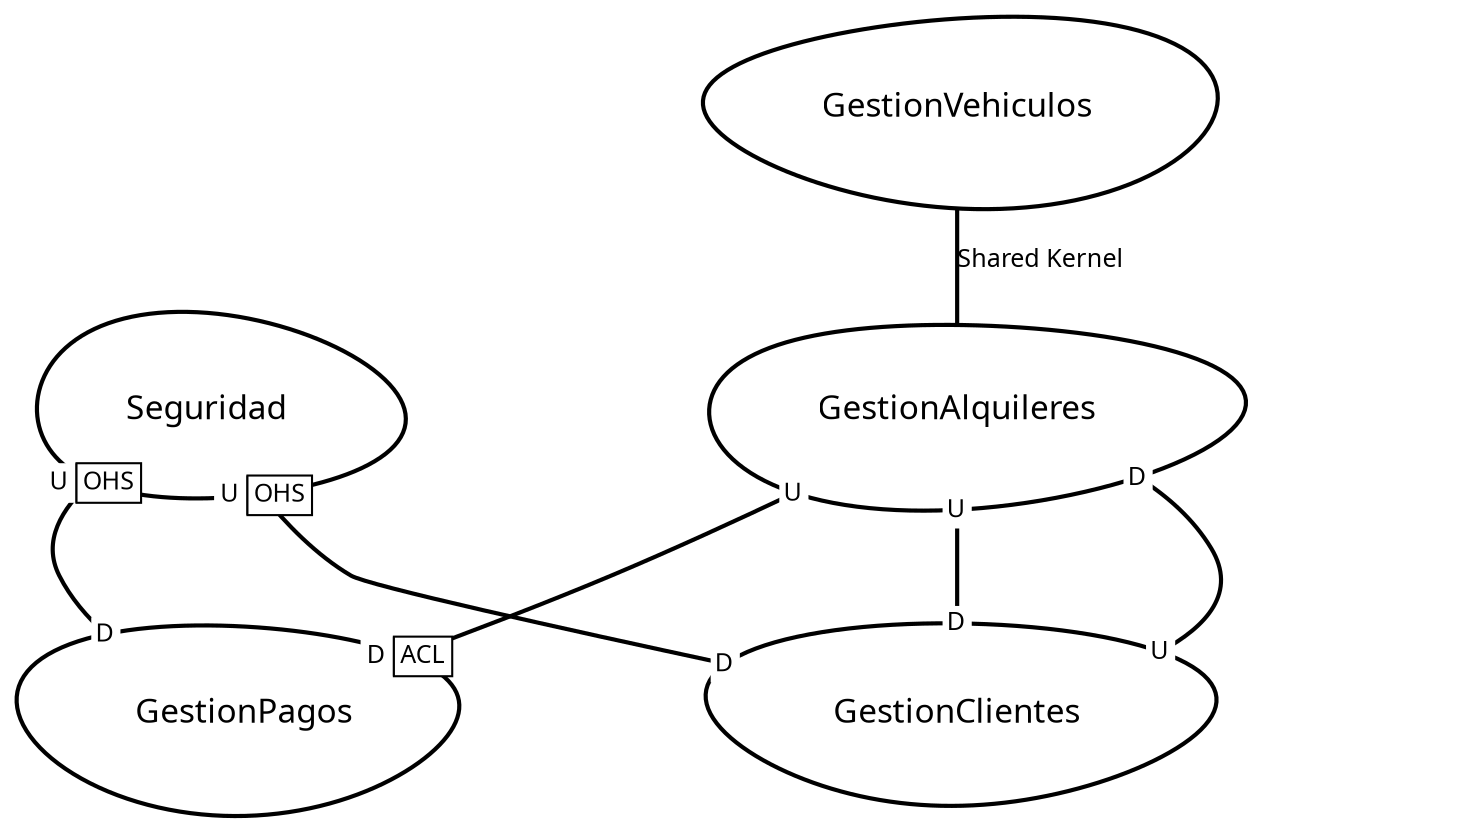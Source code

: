 digraph "ContextMapGraph" {
graph ["imagepath"="/tmp/GraphvizJava"]
"GestionAlquileres" ["margin"="0.3","orientation"="42","shape"="egg","fontsize"="16","style"="bold","label"="GestionAlquileres\n","fontname"="sans-serif"]
"GestionClientes" ["margin"="0.3","orientation"="175","shape"="egg","fontsize"="16","style"="bold","label"="GestionClientes\n","fontname"="sans-serif"]
"GestionPagos" ["margin"="0.3","orientation"="293","shape"="egg","fontsize"="16","style"="bold","label"="GestionPagos\n","fontname"="sans-serif"]
"GestionVehiculos" ["margin"="0.3","orientation"="76","shape"="egg","fontsize"="16","style"="bold","label"="GestionVehiculos\n","fontname"="sans-serif"]
"Seguridad" ["margin"="0.3","orientation"="140","shape"="egg","fontsize"="16","style"="bold","label"="Seguridad\n","fontname"="sans-serif"]
"GestionAlquileres" -> "GestionClientes" ["headlabel"=<<table cellspacing="0" cellborder="0" border="0">
<tr><td bgcolor="white">D</td></tr>
</table>>,"labeldistance"="0","fontsize"="12","taillabel"=<<table cellspacing="0" cellborder="0" border="0">
<tr><td bgcolor="white">U</td></tr>
</table>>,"style"="bold","label"="                                        ","dir"="none","fontname"="sans-serif"]
"GestionAlquileres" -> "GestionPagos" ["headlabel"=<<table cellspacing="0" cellborder="1" border="0">
<tr><td bgcolor="white" sides="r">D</td><td sides="trbl" bgcolor="white"><font>ACL</font></td></tr>
</table>>,"labeldistance"="0","fontsize"="12","taillabel"=<<table cellspacing="0" cellborder="0" border="0">
<tr><td bgcolor="white">U</td></tr>
</table>>,"style"="bold","label"="                                        ","dir"="none","fontname"="sans-serif"]
"GestionClientes" -> "GestionAlquileres" ["headlabel"=<<table cellspacing="0" cellborder="0" border="0">
<tr><td bgcolor="white">D</td></tr>
</table>>,"labeldistance"="0","fontsize"="12","taillabel"=<<table cellspacing="0" cellborder="0" border="0">
<tr><td bgcolor="white">U</td></tr>
</table>>,"style"="bold","label"="                                        ","dir"="none","fontname"="sans-serif"]
"GestionVehiculos" -> "GestionAlquileres" ["fontsize"="12","style"="bold","label"="Shared Kernel","dir"="none","fontname"="sans-serif"]
"Seguridad" -> "GestionClientes" ["headlabel"=<<table cellspacing="0" cellborder="0" border="0">
<tr><td bgcolor="white">D</td></tr>
</table>>,"labeldistance"="0","fontsize"="12","taillabel"=<<table cellspacing="0" cellborder="1" border="0">
<tr><td bgcolor="white" sides="r">U</td><td sides="trbl" bgcolor="white"><font>OHS</font></td></tr>
</table>>,"style"="bold","label"="                                        ","dir"="none","fontname"="sans-serif"]
"Seguridad" -> "GestionPagos" ["headlabel"=<<table cellspacing="0" cellborder="0" border="0">
<tr><td bgcolor="white">D</td></tr>
</table>>,"labeldistance"="0","fontsize"="12","taillabel"=<<table cellspacing="0" cellborder="1" border="0">
<tr><td bgcolor="white" sides="r">U</td><td sides="trbl" bgcolor="white"><font>OHS</font></td></tr>
</table>>,"style"="bold","label"="                                        ","dir"="none","fontname"="sans-serif"]
}